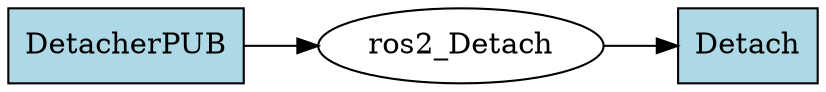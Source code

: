 digraph ROS2_Computation_Graph {
  rankdir=LR;
  node [shape=box, style=filled, fillcolor=lightgray];
  "ros2_Detach" [shape=ellipse, fillcolor=white];
  "DetacherPUB" -> "ros2_Detach";
  "ros2_Detach" -> "Detach";
  "DetacherPUB" [shape=box, fillcolor=lightblue];
  "Detach" [shape=box, fillcolor=lightblue];
}